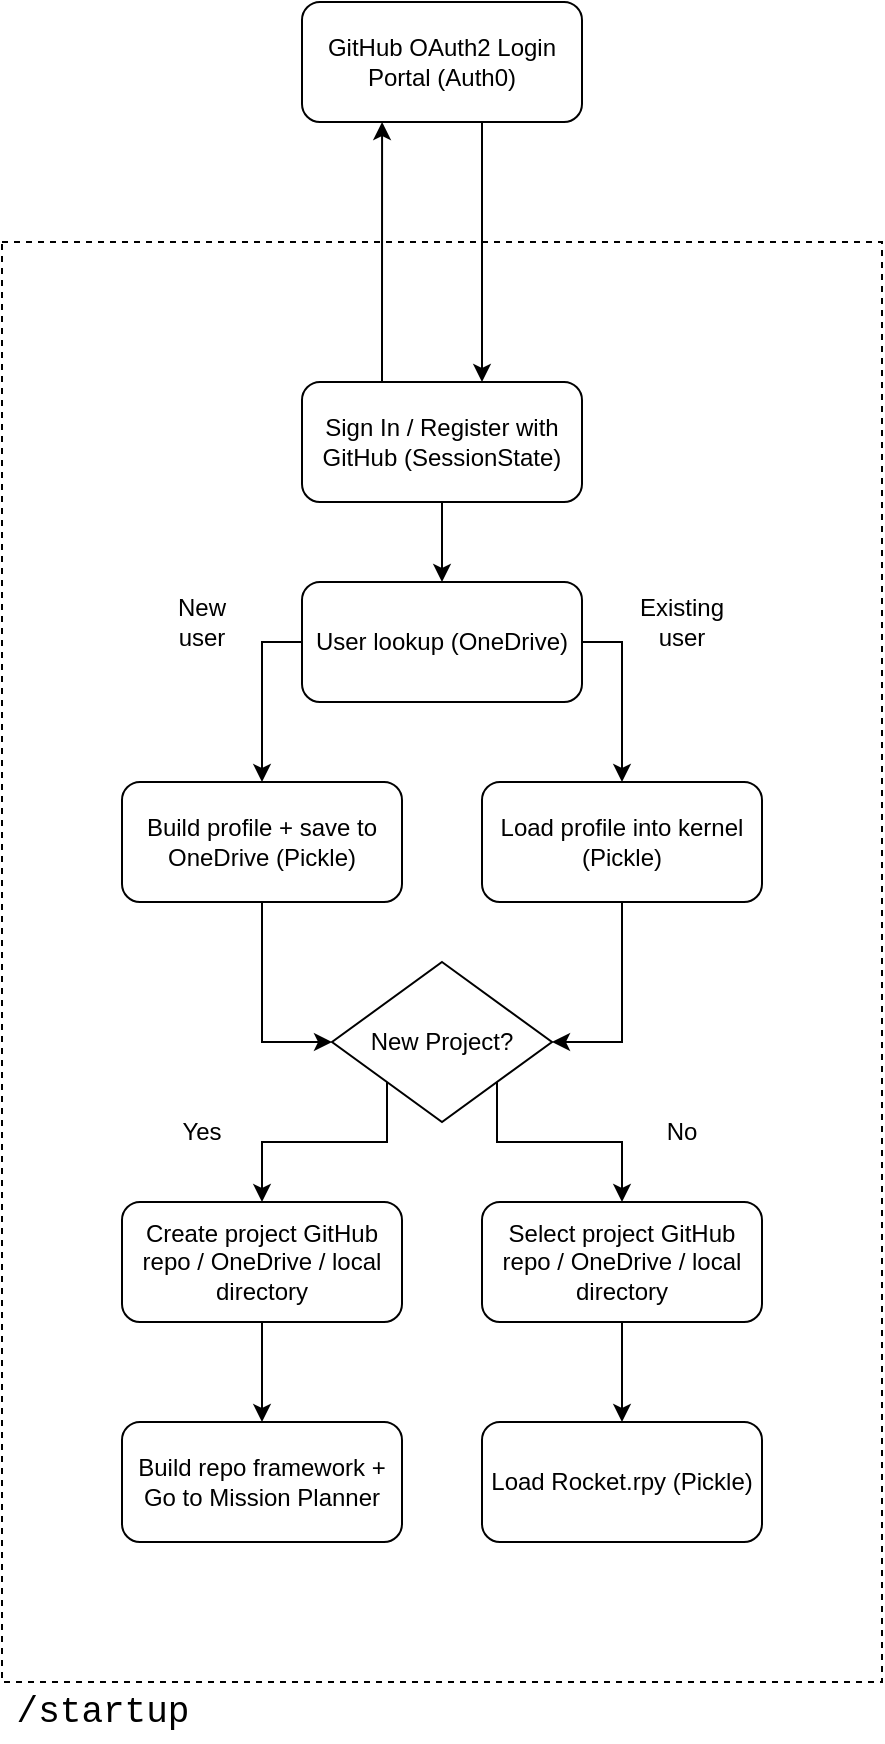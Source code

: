 <mxfile>
    <diagram id="BNrkgj3gedmFxG-b3dEi" name="Page-1">
        <mxGraphModel dx="1416" dy="976" grid="1" gridSize="10" guides="1" tooltips="1" connect="1" arrows="1" fold="1" page="1" pageScale="1" pageWidth="3300" pageHeight="2339" math="0" shadow="0">
            <root>
                <mxCell id="0"/>
                <mxCell id="1" parent="0"/>
                <mxCell id="2" value="" style="rounded=0;whiteSpace=wrap;html=1;dashed=1;" vertex="1" parent="1">
                    <mxGeometry x="640" y="360" width="440" height="720" as="geometry"/>
                </mxCell>
                <mxCell id="7" value="" style="edgeStyle=orthogonalEdgeStyle;rounded=0;orthogonalLoop=1;jettySize=auto;html=1;" edge="1" parent="1" source="4" target="6">
                    <mxGeometry relative="1" as="geometry"/>
                </mxCell>
                <mxCell id="13" style="edgeStyle=orthogonalEdgeStyle;rounded=0;orthogonalLoop=1;jettySize=auto;html=1;entryX=0.286;entryY=1;entryDx=0;entryDy=0;entryPerimeter=0;" edge="1" parent="1" source="4" target="9">
                    <mxGeometry relative="1" as="geometry">
                        <Array as="points">
                            <mxPoint x="830" y="410"/>
                            <mxPoint x="830" y="410"/>
                        </Array>
                    </mxGeometry>
                </mxCell>
                <mxCell id="4" value="Sign In / Register with GitHub (SessionState)" style="rounded=1;whiteSpace=wrap;html=1;" vertex="1" parent="1">
                    <mxGeometry x="790" y="430" width="140" height="60" as="geometry"/>
                </mxCell>
                <mxCell id="15" value="" style="edgeStyle=orthogonalEdgeStyle;rounded=0;orthogonalLoop=1;jettySize=auto;html=1;" edge="1" parent="1" source="6" target="14">
                    <mxGeometry relative="1" as="geometry">
                        <Array as="points">
                            <mxPoint x="950" y="560"/>
                        </Array>
                    </mxGeometry>
                </mxCell>
                <mxCell id="17" style="edgeStyle=orthogonalEdgeStyle;rounded=0;orthogonalLoop=1;jettySize=auto;html=1;" edge="1" parent="1" source="6" target="16">
                    <mxGeometry relative="1" as="geometry">
                        <Array as="points">
                            <mxPoint x="770" y="560"/>
                        </Array>
                    </mxGeometry>
                </mxCell>
                <mxCell id="6" value="User lookup (OneDrive)" style="rounded=1;whiteSpace=wrap;html=1;" vertex="1" parent="1">
                    <mxGeometry x="790" y="530" width="140" height="60" as="geometry"/>
                </mxCell>
                <mxCell id="11" style="edgeStyle=orthogonalEdgeStyle;rounded=0;orthogonalLoop=1;jettySize=auto;html=1;" edge="1" parent="1" source="9">
                    <mxGeometry relative="1" as="geometry">
                        <mxPoint x="880" y="430" as="targetPoint"/>
                        <Array as="points">
                            <mxPoint x="880" y="430"/>
                        </Array>
                    </mxGeometry>
                </mxCell>
                <mxCell id="9" value="GitHub OAuth2 Login Portal (Auth0)" style="rounded=1;whiteSpace=wrap;html=1;" vertex="1" parent="1">
                    <mxGeometry x="790" y="240" width="140" height="60" as="geometry"/>
                </mxCell>
                <mxCell id="29" style="edgeStyle=orthogonalEdgeStyle;rounded=0;orthogonalLoop=1;jettySize=auto;html=1;entryX=1;entryY=0.5;entryDx=0;entryDy=0;" edge="1" parent="1" source="14" target="27">
                    <mxGeometry relative="1" as="geometry">
                        <Array as="points">
                            <mxPoint x="950" y="760"/>
                        </Array>
                    </mxGeometry>
                </mxCell>
                <mxCell id="14" value="Load profile into kernel (Pickle)" style="rounded=1;whiteSpace=wrap;html=1;" vertex="1" parent="1">
                    <mxGeometry x="880" y="630" width="140" height="60" as="geometry"/>
                </mxCell>
                <mxCell id="28" style="edgeStyle=orthogonalEdgeStyle;rounded=0;orthogonalLoop=1;jettySize=auto;html=1;entryX=0;entryY=0.5;entryDx=0;entryDy=0;" edge="1" parent="1" source="16" target="27">
                    <mxGeometry relative="1" as="geometry">
                        <Array as="points">
                            <mxPoint x="770" y="760"/>
                        </Array>
                    </mxGeometry>
                </mxCell>
                <mxCell id="16" value="Build profile + save to OneDrive (Pickle)" style="rounded=1;whiteSpace=wrap;html=1;" vertex="1" parent="1">
                    <mxGeometry x="700" y="630" width="140" height="60" as="geometry"/>
                </mxCell>
                <mxCell id="18" value="New user" style="text;html=1;strokeColor=none;fillColor=none;align=center;verticalAlign=middle;whiteSpace=wrap;rounded=0;" vertex="1" parent="1">
                    <mxGeometry x="720" y="540" width="40" height="20" as="geometry"/>
                </mxCell>
                <mxCell id="19" value="Existing user" style="text;html=1;strokeColor=none;fillColor=none;align=center;verticalAlign=middle;whiteSpace=wrap;rounded=0;" vertex="1" parent="1">
                    <mxGeometry x="960" y="540" width="40" height="20" as="geometry"/>
                </mxCell>
                <mxCell id="26" value="" style="edgeStyle=orthogonalEdgeStyle;rounded=0;orthogonalLoop=1;jettySize=auto;html=1;" edge="1" parent="1" source="22" target="25">
                    <mxGeometry relative="1" as="geometry"/>
                </mxCell>
                <mxCell id="22" value="Create project GitHub repo / OneDrive / local directory" style="rounded=1;whiteSpace=wrap;html=1;" vertex="1" parent="1">
                    <mxGeometry x="700" y="840" width="140" height="60" as="geometry"/>
                </mxCell>
                <mxCell id="25" value="Build repo framework + Go to Mission Planner" style="rounded=1;whiteSpace=wrap;html=1;" vertex="1" parent="1">
                    <mxGeometry x="700" y="950" width="140" height="60" as="geometry"/>
                </mxCell>
                <mxCell id="30" style="edgeStyle=orthogonalEdgeStyle;rounded=0;orthogonalLoop=1;jettySize=auto;html=1;exitX=0;exitY=1;exitDx=0;exitDy=0;entryX=0.5;entryY=0;entryDx=0;entryDy=0;" edge="1" parent="1" source="27" target="22">
                    <mxGeometry relative="1" as="geometry">
                        <Array as="points">
                            <mxPoint x="832" y="810"/>
                            <mxPoint x="770" y="810"/>
                        </Array>
                    </mxGeometry>
                </mxCell>
                <mxCell id="33" style="edgeStyle=orthogonalEdgeStyle;rounded=0;orthogonalLoop=1;jettySize=auto;html=1;exitX=1;exitY=1;exitDx=0;exitDy=0;entryX=0.5;entryY=0;entryDx=0;entryDy=0;" edge="1" parent="1" source="27" target="31">
                    <mxGeometry relative="1" as="geometry">
                        <Array as="points">
                            <mxPoint x="888" y="810"/>
                            <mxPoint x="950" y="810"/>
                        </Array>
                    </mxGeometry>
                </mxCell>
                <mxCell id="27" value="New Project?" style="rhombus;whiteSpace=wrap;html=1;rounded=0;" vertex="1" parent="1">
                    <mxGeometry x="805" y="720" width="110" height="80" as="geometry"/>
                </mxCell>
                <mxCell id="34" style="edgeStyle=orthogonalEdgeStyle;rounded=0;orthogonalLoop=1;jettySize=auto;html=1;entryX=0.5;entryY=0;entryDx=0;entryDy=0;" edge="1" parent="1" source="31" target="32">
                    <mxGeometry relative="1" as="geometry"/>
                </mxCell>
                <mxCell id="31" value="Select project GitHub repo / OneDrive / local directory" style="rounded=1;whiteSpace=wrap;html=1;" vertex="1" parent="1">
                    <mxGeometry x="880" y="840" width="140" height="60" as="geometry"/>
                </mxCell>
                <mxCell id="32" value="Load Rocket.rpy (Pickle)" style="rounded=1;whiteSpace=wrap;html=1;" vertex="1" parent="1">
                    <mxGeometry x="880" y="950" width="140" height="60" as="geometry"/>
                </mxCell>
                <mxCell id="35" value="Yes" style="text;html=1;strokeColor=none;fillColor=none;align=center;verticalAlign=middle;whiteSpace=wrap;rounded=0;" vertex="1" parent="1">
                    <mxGeometry x="720" y="795" width="40" height="20" as="geometry"/>
                </mxCell>
                <mxCell id="36" value="No" style="text;html=1;strokeColor=none;fillColor=none;align=center;verticalAlign=middle;whiteSpace=wrap;rounded=0;" vertex="1" parent="1">
                    <mxGeometry x="960" y="795" width="40" height="20" as="geometry"/>
                </mxCell>
                <mxCell id="38" value="/startup" style="text;html=1;align=center;verticalAlign=middle;resizable=0;points=[];autosize=1;strokeColor=none;fontSize=18;fontFamily=Courier New;" vertex="1" parent="1">
                    <mxGeometry x="640" y="1080" width="100" height="30" as="geometry"/>
                </mxCell>
            </root>
        </mxGraphModel>
    </diagram>
</mxfile>